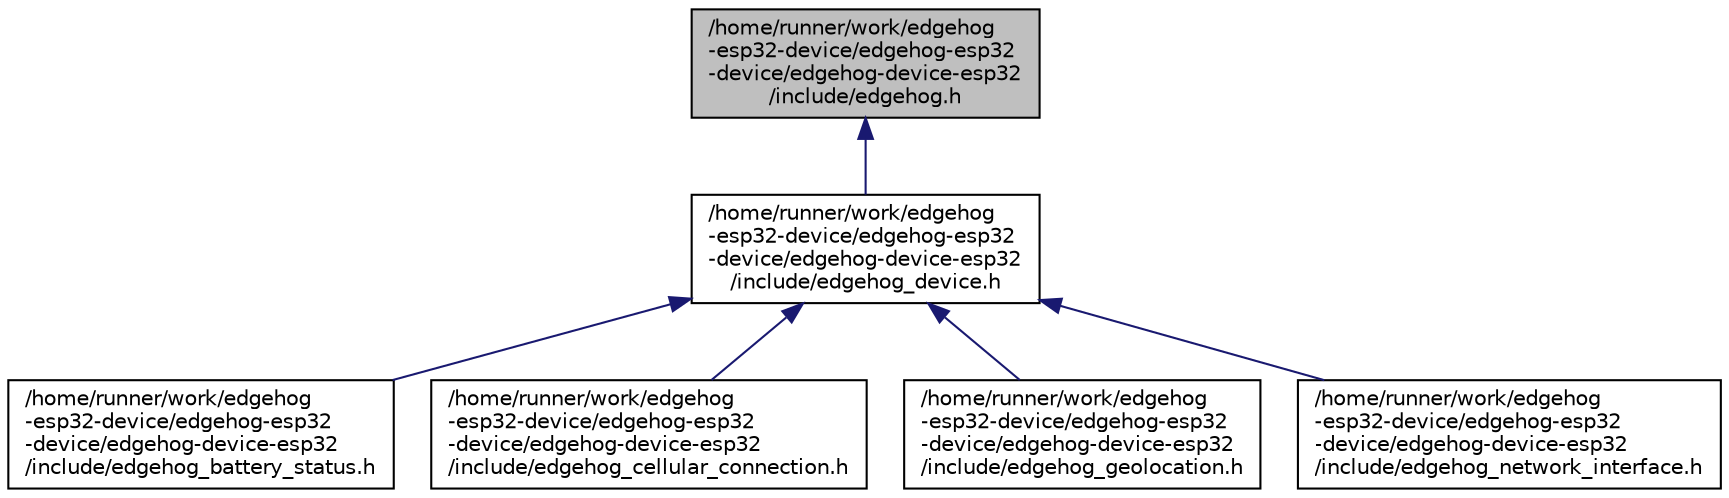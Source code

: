 digraph "/home/runner/work/edgehog-esp32-device/edgehog-esp32-device/edgehog-device-esp32/include/edgehog.h"
{
 // LATEX_PDF_SIZE
  edge [fontname="Helvetica",fontsize="10",labelfontname="Helvetica",labelfontsize="10"];
  node [fontname="Helvetica",fontsize="10",shape=record];
  Node1 [label="/home/runner/work/edgehog\l-esp32-device/edgehog-esp32\l-device/edgehog-device-esp32\l/include/edgehog.h",height=0.2,width=0.4,color="black", fillcolor="grey75", style="filled", fontcolor="black",tooltip="Edgehog types and defines."];
  Node1 -> Node2 [dir="back",color="midnightblue",fontsize="10",style="solid",fontname="Helvetica"];
  Node2 [label="/home/runner/work/edgehog\l-esp32-device/edgehog-esp32\l-device/edgehog-device-esp32\l/include/edgehog_device.h",height=0.2,width=0.4,color="black", fillcolor="white", style="filled",URL="$edgehog__device_8h.html",tooltip="Edgehog device SDK API."];
  Node2 -> Node3 [dir="back",color="midnightblue",fontsize="10",style="solid",fontname="Helvetica"];
  Node3 [label="/home/runner/work/edgehog\l-esp32-device/edgehog-esp32\l-device/edgehog-device-esp32\l/include/edgehog_battery_status.h",height=0.2,width=0.4,color="black", fillcolor="white", style="filled",URL="$edgehog__battery__status_8h.html",tooltip="Edgehog device battery status API."];
  Node2 -> Node4 [dir="back",color="midnightblue",fontsize="10",style="solid",fontname="Helvetica"];
  Node4 [label="/home/runner/work/edgehog\l-esp32-device/edgehog-esp32\l-device/edgehog-device-esp32\l/include/edgehog_cellular_connection.h",height=0.2,width=0.4,color="black", fillcolor="white", style="filled",URL="$edgehog__cellular__connection_8h.html",tooltip="Edgehog device cellular connection API."];
  Node2 -> Node5 [dir="back",color="midnightblue",fontsize="10",style="solid",fontname="Helvetica"];
  Node5 [label="/home/runner/work/edgehog\l-esp32-device/edgehog-esp32\l-device/edgehog-device-esp32\l/include/edgehog_geolocation.h",height=0.2,width=0.4,color="black", fillcolor="white", style="filled",URL="$edgehog__geolocation_8h_source.html",tooltip=" "];
  Node2 -> Node6 [dir="back",color="midnightblue",fontsize="10",style="solid",fontname="Helvetica"];
  Node6 [label="/home/runner/work/edgehog\l-esp32-device/edgehog-esp32\l-device/edgehog-device-esp32\l/include/edgehog_network_interface.h",height=0.2,width=0.4,color="black", fillcolor="white", style="filled",URL="$edgehog__network__interface_8h.html",tooltip="Edgehog device network interface API."];
}
